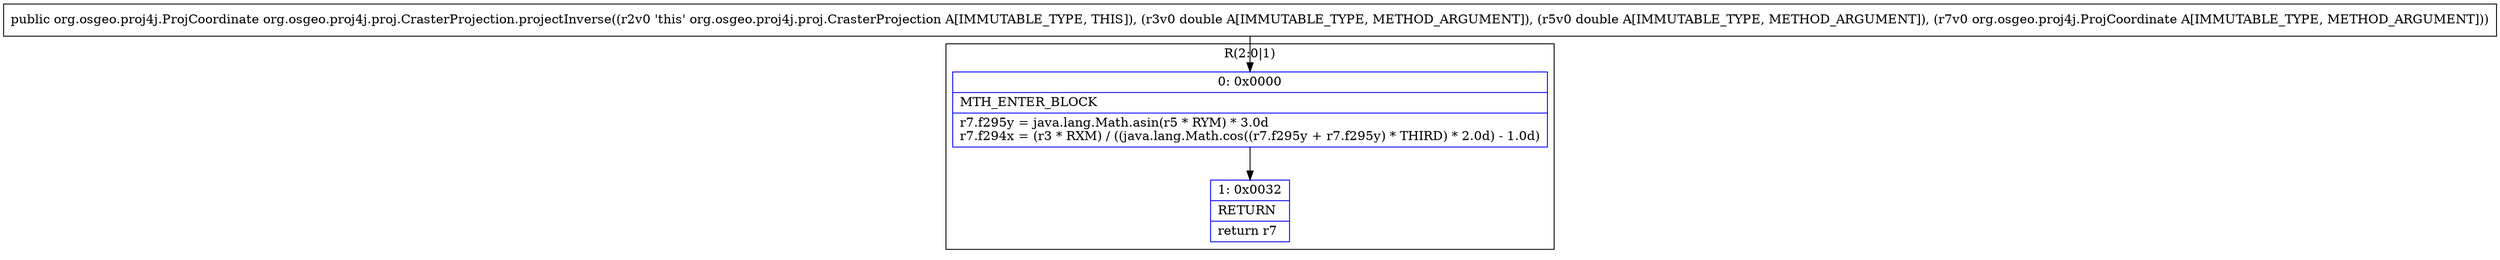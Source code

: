 digraph "CFG fororg.osgeo.proj4j.proj.CrasterProjection.projectInverse(DDLorg\/osgeo\/proj4j\/ProjCoordinate;)Lorg\/osgeo\/proj4j\/ProjCoordinate;" {
subgraph cluster_Region_1921981309 {
label = "R(2:0|1)";
node [shape=record,color=blue];
Node_0 [shape=record,label="{0\:\ 0x0000|MTH_ENTER_BLOCK\l|r7.f295y = java.lang.Math.asin(r5 * RYM) * 3.0d\lr7.f294x = (r3 * RXM) \/ ((java.lang.Math.cos((r7.f295y + r7.f295y) * THIRD) * 2.0d) \- 1.0d)\l}"];
Node_1 [shape=record,label="{1\:\ 0x0032|RETURN\l|return r7\l}"];
}
MethodNode[shape=record,label="{public org.osgeo.proj4j.ProjCoordinate org.osgeo.proj4j.proj.CrasterProjection.projectInverse((r2v0 'this' org.osgeo.proj4j.proj.CrasterProjection A[IMMUTABLE_TYPE, THIS]), (r3v0 double A[IMMUTABLE_TYPE, METHOD_ARGUMENT]), (r5v0 double A[IMMUTABLE_TYPE, METHOD_ARGUMENT]), (r7v0 org.osgeo.proj4j.ProjCoordinate A[IMMUTABLE_TYPE, METHOD_ARGUMENT])) }"];
MethodNode -> Node_0;
Node_0 -> Node_1;
}

